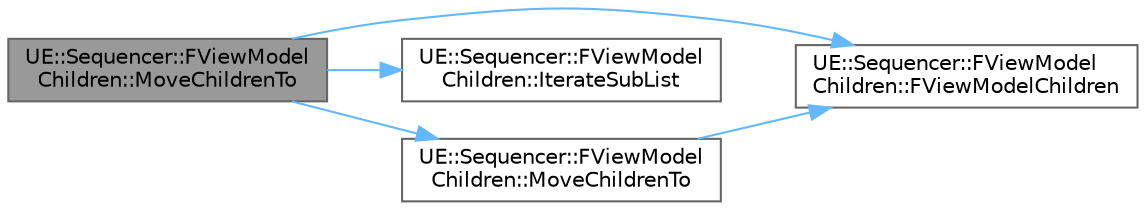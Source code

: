 digraph "UE::Sequencer::FViewModelChildren::MoveChildrenTo"
{
 // INTERACTIVE_SVG=YES
 // LATEX_PDF_SIZE
  bgcolor="transparent";
  edge [fontname=Helvetica,fontsize=10,labelfontname=Helvetica,labelfontsize=10];
  node [fontname=Helvetica,fontsize=10,shape=box,height=0.2,width=0.4];
  rankdir="LR";
  Node1 [id="Node000001",label="UE::Sequencer::FViewModel\lChildren::MoveChildrenTo",height=0.2,width=0.4,color="gray40", fillcolor="grey60", style="filled", fontcolor="black",tooltip="Invoke a callback on these children, and move them all into the specified destination list,..."];
  Node1 -> Node2 [id="edge1_Node000001_Node000002",color="steelblue1",style="solid",tooltip=" "];
  Node2 [id="Node000002",label="UE::Sequencer::FViewModel\lChildren::FViewModelChildren",height=0.2,width=0.4,color="grey40", fillcolor="white", style="filled",URL="$d9/dfd/structUE_1_1Sequencer_1_1FViewModelChildren.html#a94bd13b9a26c7d8a30589ddbfebd72fc",tooltip=" "];
  Node1 -> Node3 [id="edge2_Node000001_Node000003",color="steelblue1",style="solid",tooltip=" "];
  Node3 [id="Node000003",label="UE::Sequencer::FViewModel\lChildren::IterateSubList",height=0.2,width=0.4,color="grey40", fillcolor="white", style="filled",URL="$d9/dfd/structUE_1_1Sequencer_1_1FViewModelChildren.html#a5d029dbeca3410f47106a351d6579961",tooltip="Returns an iterator over this list."];
  Node1 -> Node4 [id="edge3_Node000001_Node000004",color="steelblue1",style="solid",tooltip=" "];
  Node4 [id="Node000004",label="UE::Sequencer::FViewModel\lChildren::MoveChildrenTo",height=0.2,width=0.4,color="grey40", fillcolor="white", style="filled",URL="$d9/dfd/structUE_1_1Sequencer_1_1FViewModelChildren.html#ae5eb6fe4e8c46cbe7a248d30ca9dbd24",tooltip="Move all these children into the specified destination list, changing parent pointers if necessary."];
  Node4 -> Node2 [id="edge4_Node000004_Node000002",color="steelblue1",style="solid",tooltip=" "];
}
